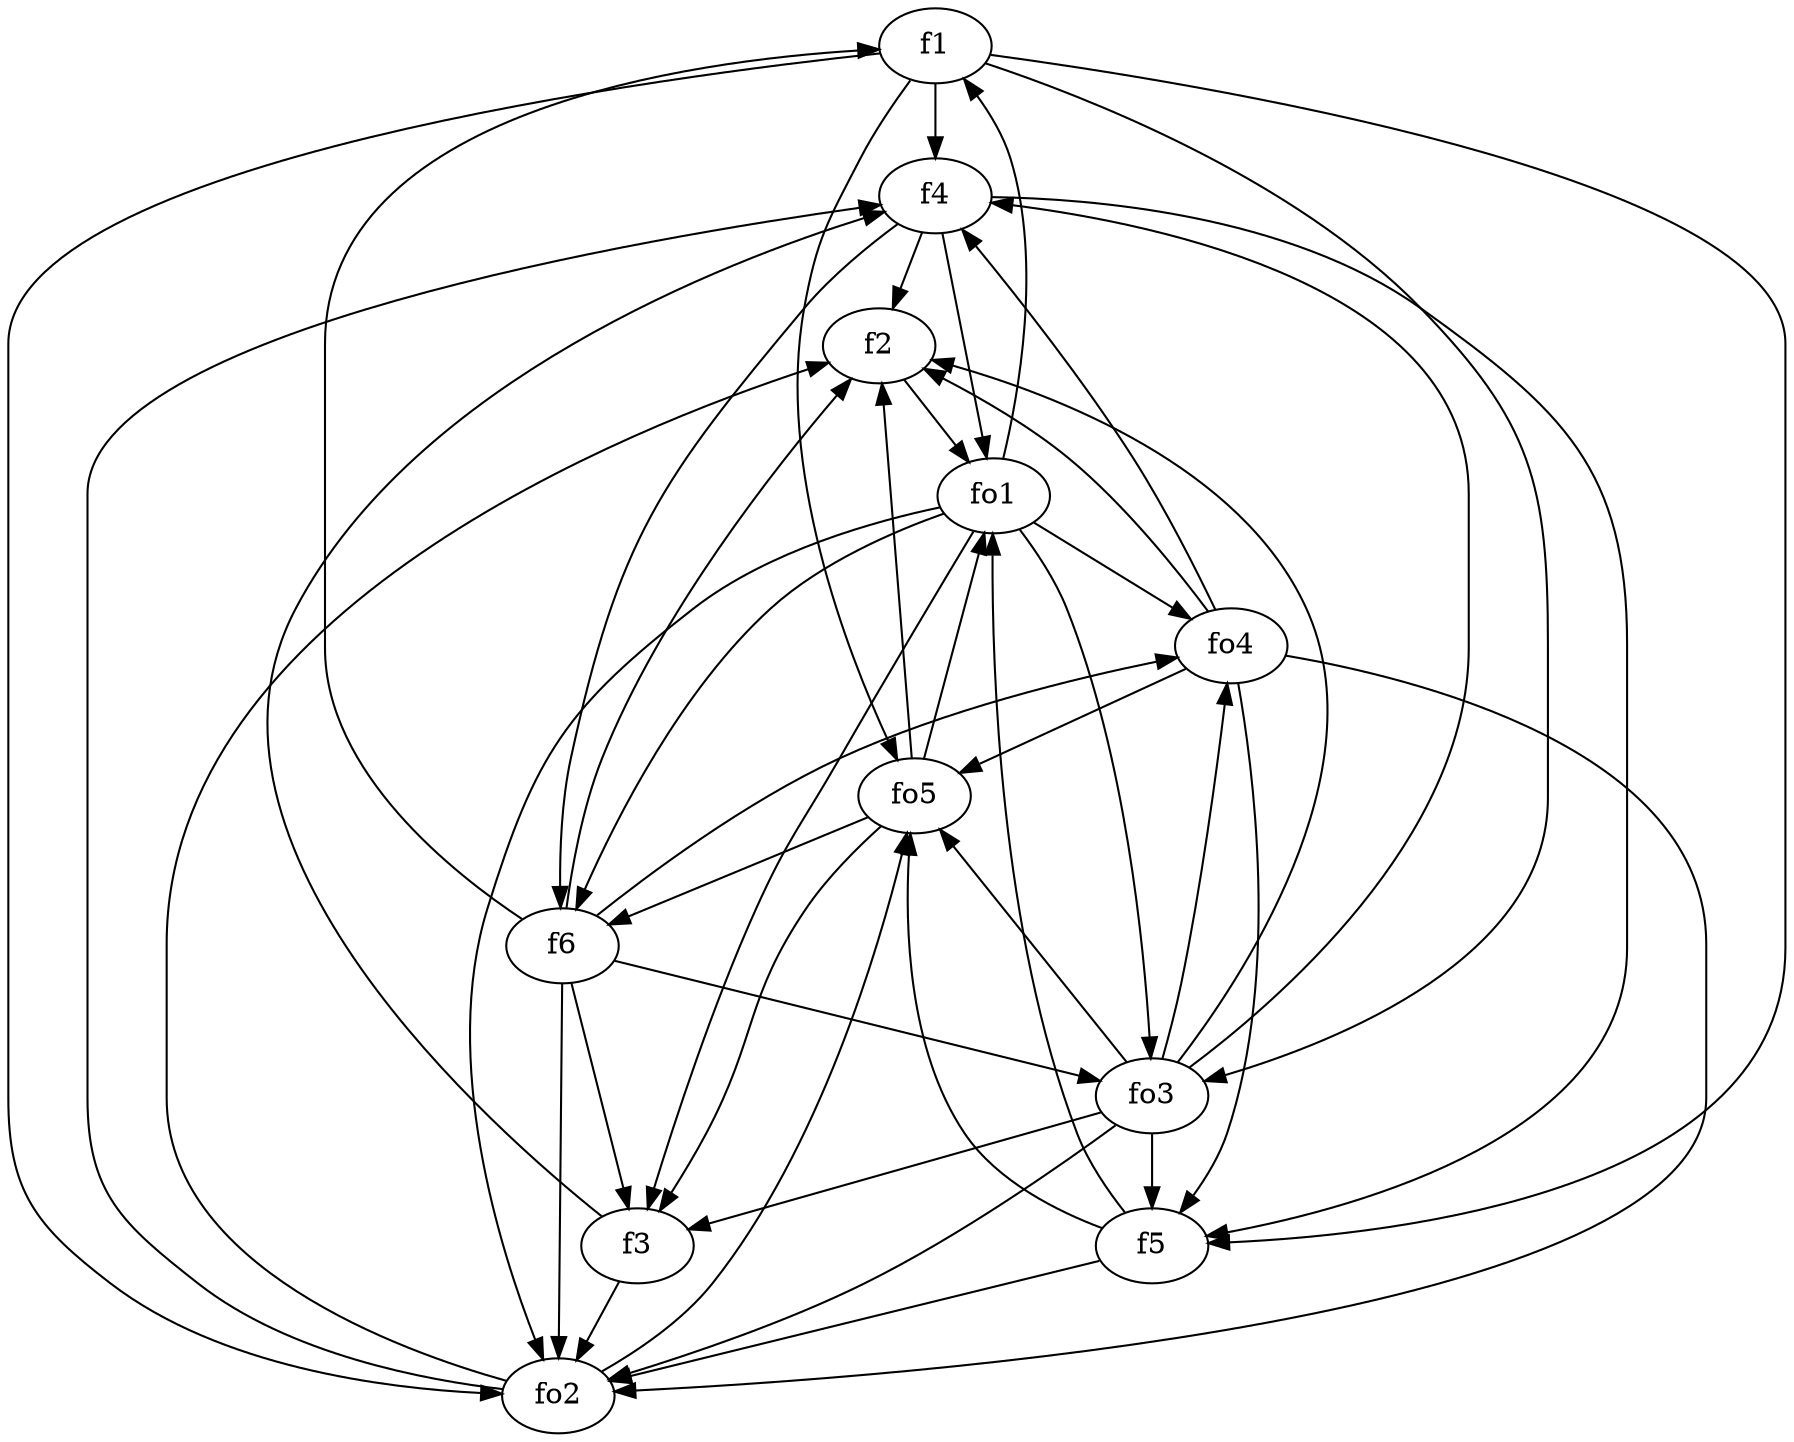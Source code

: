strict digraph  {
f1;
f2;
f3;
f4;
f5;
f6;
fo1;
fo2;
fo3;
fo4;
fo5;
f1 -> f5  [weight=2];
f1 -> f4  [weight=2];
f1 -> fo2  [weight=2];
f1 -> fo5  [weight=2];
f1 -> fo3  [weight=2];
f2 -> fo1  [weight=2];
f3 -> fo2  [weight=2];
f3 -> f4  [weight=2];
f4 -> f5  [weight=2];
f4 -> f6  [weight=2];
f4 -> fo1  [weight=2];
f4 -> f2  [weight=2];
f5 -> fo1  [weight=2];
f5 -> fo2  [weight=2];
f5 -> fo5  [weight=2];
f6 -> f3  [weight=2];
f6 -> f2  [weight=2];
f6 -> fo2  [weight=2];
f6 -> f1  [weight=2];
f6 -> fo4  [weight=2];
f6 -> fo3  [weight=2];
fo1 -> fo4  [weight=2];
fo1 -> f6  [weight=2];
fo1 -> f3  [weight=2];
fo1 -> fo3  [weight=2];
fo1 -> fo2  [weight=2];
fo1 -> f1  [weight=2];
fo2 -> f2  [weight=2];
fo2 -> f4  [weight=2];
fo2 -> fo5  [weight=2];
fo3 -> f2  [weight=2];
fo3 -> f5  [weight=2];
fo3 -> fo4  [weight=2];
fo3 -> f4  [weight=2];
fo3 -> f3  [weight=2];
fo3 -> fo5  [weight=2];
fo3 -> fo2  [weight=2];
fo4 -> fo2  [weight=2];
fo4 -> fo5  [weight=2];
fo4 -> f2  [weight=2];
fo4 -> f4  [weight=2];
fo4 -> f5  [weight=2];
fo5 -> fo1  [weight=2];
fo5 -> f6  [weight=2];
fo5 -> f2  [weight=2];
fo5 -> f3  [weight=2];
}
